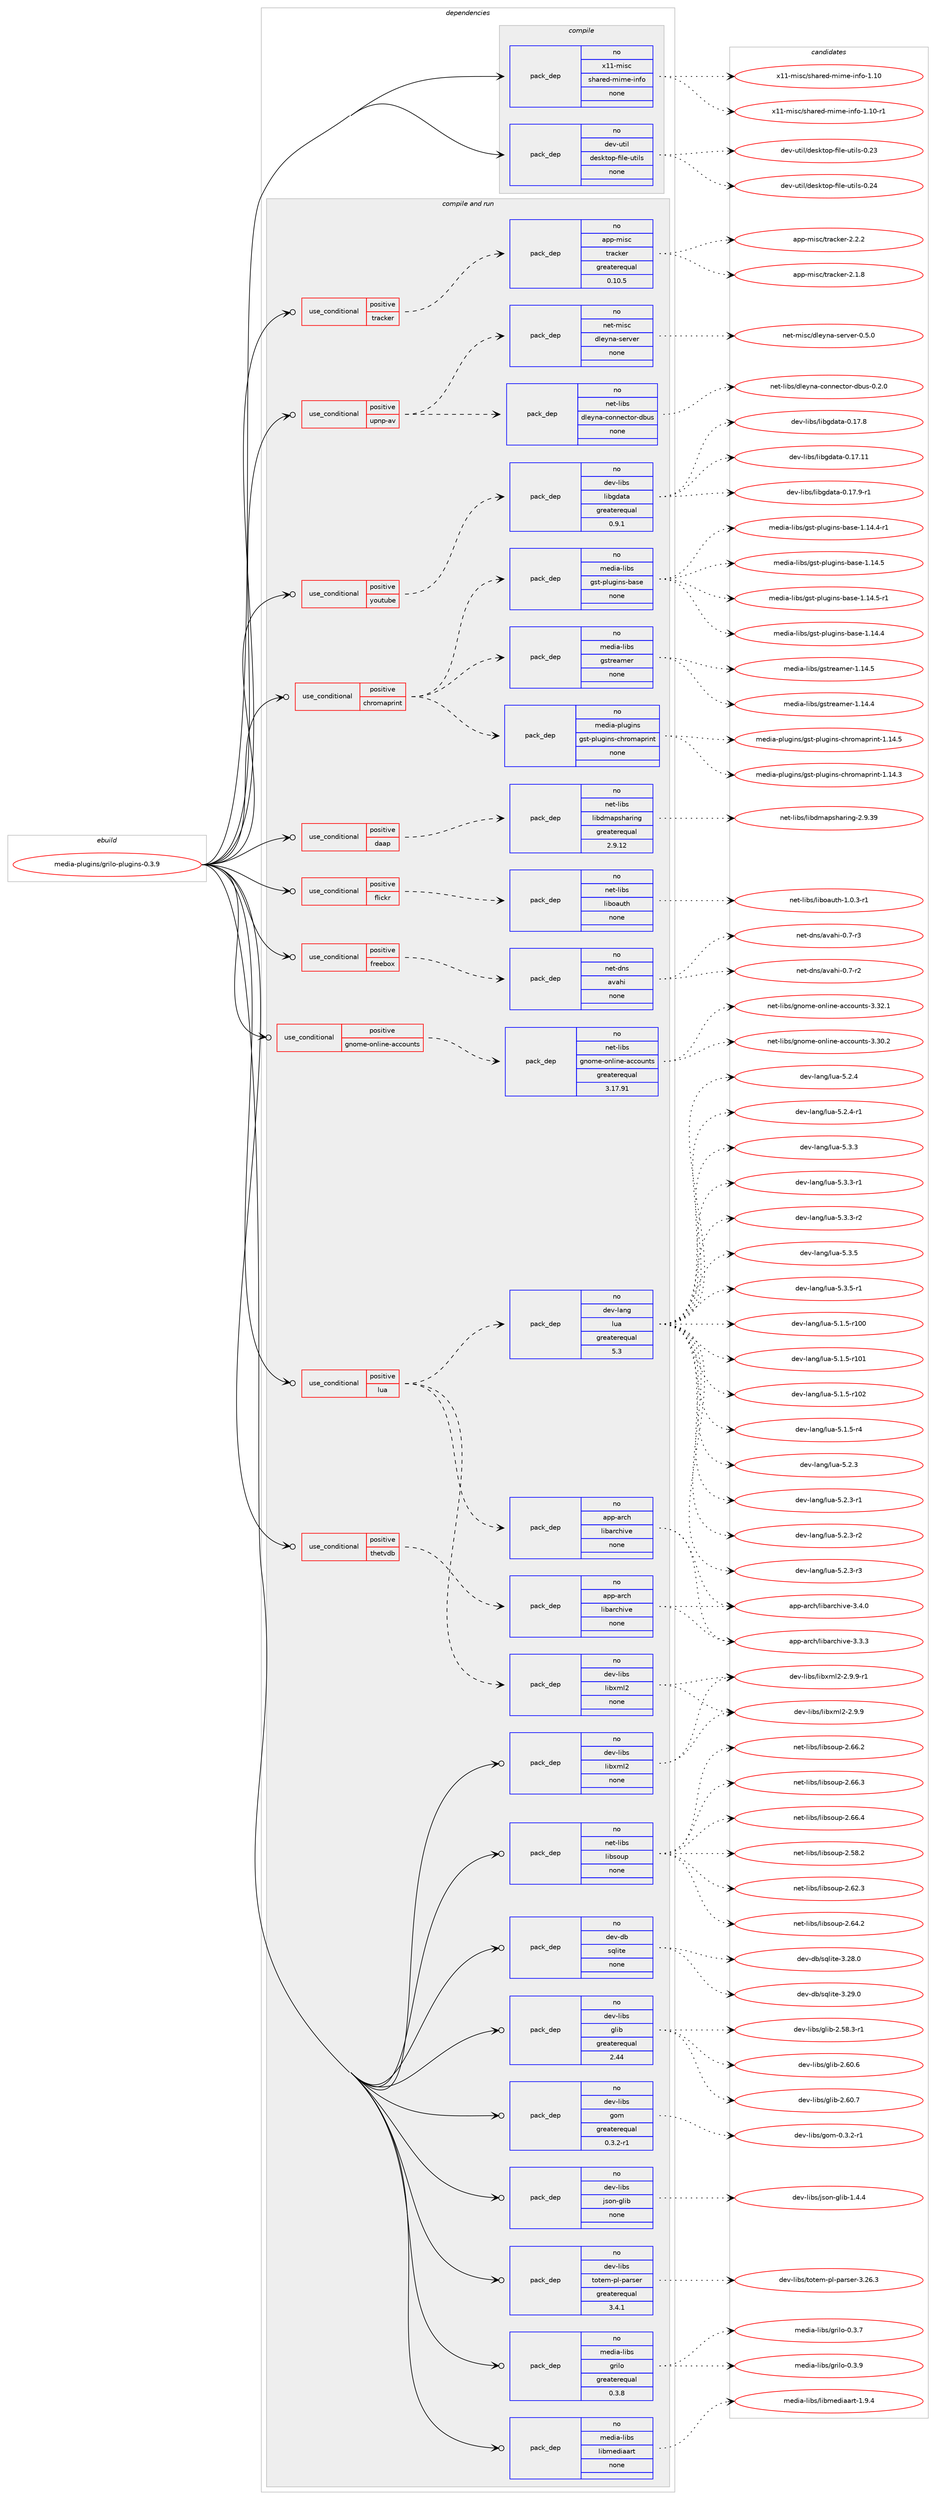 digraph prolog {

# *************
# Graph options
# *************

newrank=true;
concentrate=true;
compound=true;
graph [rankdir=LR,fontname=Helvetica,fontsize=10,ranksep=1.5];#, ranksep=2.5, nodesep=0.2];
edge  [arrowhead=vee];
node  [fontname=Helvetica,fontsize=10];

# **********
# The ebuild
# **********

subgraph cluster_leftcol {
color=gray;
rank=same;
label=<<i>ebuild</i>>;
id [label="media-plugins/grilo-plugins-0.3.9", color=red, width=4, href="../media-plugins/grilo-plugins-0.3.9.svg"];
}

# ****************
# The dependencies
# ****************

subgraph cluster_midcol {
color=gray;
label=<<i>dependencies</i>>;
subgraph cluster_compile {
fillcolor="#eeeeee";
style=filled;
label=<<i>compile</i>>;
subgraph pack586045 {
dependency793037 [label=<<TABLE BORDER="0" CELLBORDER="1" CELLSPACING="0" CELLPADDING="4" WIDTH="220"><TR><TD ROWSPAN="6" CELLPADDING="30">pack_dep</TD></TR><TR><TD WIDTH="110">no</TD></TR><TR><TD>dev-util</TD></TR><TR><TD>desktop-file-utils</TD></TR><TR><TD>none</TD></TR><TR><TD></TD></TR></TABLE>>, shape=none, color=blue];
}
id:e -> dependency793037:w [weight=20,style="solid",arrowhead="vee"];
subgraph pack586046 {
dependency793038 [label=<<TABLE BORDER="0" CELLBORDER="1" CELLSPACING="0" CELLPADDING="4" WIDTH="220"><TR><TD ROWSPAN="6" CELLPADDING="30">pack_dep</TD></TR><TR><TD WIDTH="110">no</TD></TR><TR><TD>x11-misc</TD></TR><TR><TD>shared-mime-info</TD></TR><TR><TD>none</TD></TR><TR><TD></TD></TR></TABLE>>, shape=none, color=blue];
}
id:e -> dependency793038:w [weight=20,style="solid",arrowhead="vee"];
}
subgraph cluster_compileandrun {
fillcolor="#eeeeee";
style=filled;
label=<<i>compile and run</i>>;
subgraph cond193110 {
dependency793039 [label=<<TABLE BORDER="0" CELLBORDER="1" CELLSPACING="0" CELLPADDING="4"><TR><TD ROWSPAN="3" CELLPADDING="10">use_conditional</TD></TR><TR><TD>positive</TD></TR><TR><TD>chromaprint</TD></TR></TABLE>>, shape=none, color=red];
subgraph pack586047 {
dependency793040 [label=<<TABLE BORDER="0" CELLBORDER="1" CELLSPACING="0" CELLPADDING="4" WIDTH="220"><TR><TD ROWSPAN="6" CELLPADDING="30">pack_dep</TD></TR><TR><TD WIDTH="110">no</TD></TR><TR><TD>media-libs</TD></TR><TR><TD>gstreamer</TD></TR><TR><TD>none</TD></TR><TR><TD></TD></TR></TABLE>>, shape=none, color=blue];
}
dependency793039:e -> dependency793040:w [weight=20,style="dashed",arrowhead="vee"];
subgraph pack586048 {
dependency793041 [label=<<TABLE BORDER="0" CELLBORDER="1" CELLSPACING="0" CELLPADDING="4" WIDTH="220"><TR><TD ROWSPAN="6" CELLPADDING="30">pack_dep</TD></TR><TR><TD WIDTH="110">no</TD></TR><TR><TD>media-libs</TD></TR><TR><TD>gst-plugins-base</TD></TR><TR><TD>none</TD></TR><TR><TD></TD></TR></TABLE>>, shape=none, color=blue];
}
dependency793039:e -> dependency793041:w [weight=20,style="dashed",arrowhead="vee"];
subgraph pack586049 {
dependency793042 [label=<<TABLE BORDER="0" CELLBORDER="1" CELLSPACING="0" CELLPADDING="4" WIDTH="220"><TR><TD ROWSPAN="6" CELLPADDING="30">pack_dep</TD></TR><TR><TD WIDTH="110">no</TD></TR><TR><TD>media-plugins</TD></TR><TR><TD>gst-plugins-chromaprint</TD></TR><TR><TD>none</TD></TR><TR><TD></TD></TR></TABLE>>, shape=none, color=blue];
}
dependency793039:e -> dependency793042:w [weight=20,style="dashed",arrowhead="vee"];
}
id:e -> dependency793039:w [weight=20,style="solid",arrowhead="odotvee"];
subgraph cond193111 {
dependency793043 [label=<<TABLE BORDER="0" CELLBORDER="1" CELLSPACING="0" CELLPADDING="4"><TR><TD ROWSPAN="3" CELLPADDING="10">use_conditional</TD></TR><TR><TD>positive</TD></TR><TR><TD>daap</TD></TR></TABLE>>, shape=none, color=red];
subgraph pack586050 {
dependency793044 [label=<<TABLE BORDER="0" CELLBORDER="1" CELLSPACING="0" CELLPADDING="4" WIDTH="220"><TR><TD ROWSPAN="6" CELLPADDING="30">pack_dep</TD></TR><TR><TD WIDTH="110">no</TD></TR><TR><TD>net-libs</TD></TR><TR><TD>libdmapsharing</TD></TR><TR><TD>greaterequal</TD></TR><TR><TD>2.9.12</TD></TR></TABLE>>, shape=none, color=blue];
}
dependency793043:e -> dependency793044:w [weight=20,style="dashed",arrowhead="vee"];
}
id:e -> dependency793043:w [weight=20,style="solid",arrowhead="odotvee"];
subgraph cond193112 {
dependency793045 [label=<<TABLE BORDER="0" CELLBORDER="1" CELLSPACING="0" CELLPADDING="4"><TR><TD ROWSPAN="3" CELLPADDING="10">use_conditional</TD></TR><TR><TD>positive</TD></TR><TR><TD>flickr</TD></TR></TABLE>>, shape=none, color=red];
subgraph pack586051 {
dependency793046 [label=<<TABLE BORDER="0" CELLBORDER="1" CELLSPACING="0" CELLPADDING="4" WIDTH="220"><TR><TD ROWSPAN="6" CELLPADDING="30">pack_dep</TD></TR><TR><TD WIDTH="110">no</TD></TR><TR><TD>net-libs</TD></TR><TR><TD>liboauth</TD></TR><TR><TD>none</TD></TR><TR><TD></TD></TR></TABLE>>, shape=none, color=blue];
}
dependency793045:e -> dependency793046:w [weight=20,style="dashed",arrowhead="vee"];
}
id:e -> dependency793045:w [weight=20,style="solid",arrowhead="odotvee"];
subgraph cond193113 {
dependency793047 [label=<<TABLE BORDER="0" CELLBORDER="1" CELLSPACING="0" CELLPADDING="4"><TR><TD ROWSPAN="3" CELLPADDING="10">use_conditional</TD></TR><TR><TD>positive</TD></TR><TR><TD>freebox</TD></TR></TABLE>>, shape=none, color=red];
subgraph pack586052 {
dependency793048 [label=<<TABLE BORDER="0" CELLBORDER="1" CELLSPACING="0" CELLPADDING="4" WIDTH="220"><TR><TD ROWSPAN="6" CELLPADDING="30">pack_dep</TD></TR><TR><TD WIDTH="110">no</TD></TR><TR><TD>net-dns</TD></TR><TR><TD>avahi</TD></TR><TR><TD>none</TD></TR><TR><TD></TD></TR></TABLE>>, shape=none, color=blue];
}
dependency793047:e -> dependency793048:w [weight=20,style="dashed",arrowhead="vee"];
}
id:e -> dependency793047:w [weight=20,style="solid",arrowhead="odotvee"];
subgraph cond193114 {
dependency793049 [label=<<TABLE BORDER="0" CELLBORDER="1" CELLSPACING="0" CELLPADDING="4"><TR><TD ROWSPAN="3" CELLPADDING="10">use_conditional</TD></TR><TR><TD>positive</TD></TR><TR><TD>gnome-online-accounts</TD></TR></TABLE>>, shape=none, color=red];
subgraph pack586053 {
dependency793050 [label=<<TABLE BORDER="0" CELLBORDER="1" CELLSPACING="0" CELLPADDING="4" WIDTH="220"><TR><TD ROWSPAN="6" CELLPADDING="30">pack_dep</TD></TR><TR><TD WIDTH="110">no</TD></TR><TR><TD>net-libs</TD></TR><TR><TD>gnome-online-accounts</TD></TR><TR><TD>greaterequal</TD></TR><TR><TD>3.17.91</TD></TR></TABLE>>, shape=none, color=blue];
}
dependency793049:e -> dependency793050:w [weight=20,style="dashed",arrowhead="vee"];
}
id:e -> dependency793049:w [weight=20,style="solid",arrowhead="odotvee"];
subgraph cond193115 {
dependency793051 [label=<<TABLE BORDER="0" CELLBORDER="1" CELLSPACING="0" CELLPADDING="4"><TR><TD ROWSPAN="3" CELLPADDING="10">use_conditional</TD></TR><TR><TD>positive</TD></TR><TR><TD>lua</TD></TR></TABLE>>, shape=none, color=red];
subgraph pack586054 {
dependency793052 [label=<<TABLE BORDER="0" CELLBORDER="1" CELLSPACING="0" CELLPADDING="4" WIDTH="220"><TR><TD ROWSPAN="6" CELLPADDING="30">pack_dep</TD></TR><TR><TD WIDTH="110">no</TD></TR><TR><TD>dev-lang</TD></TR><TR><TD>lua</TD></TR><TR><TD>greaterequal</TD></TR><TR><TD>5.3</TD></TR></TABLE>>, shape=none, color=blue];
}
dependency793051:e -> dependency793052:w [weight=20,style="dashed",arrowhead="vee"];
subgraph pack586055 {
dependency793053 [label=<<TABLE BORDER="0" CELLBORDER="1" CELLSPACING="0" CELLPADDING="4" WIDTH="220"><TR><TD ROWSPAN="6" CELLPADDING="30">pack_dep</TD></TR><TR><TD WIDTH="110">no</TD></TR><TR><TD>app-arch</TD></TR><TR><TD>libarchive</TD></TR><TR><TD>none</TD></TR><TR><TD></TD></TR></TABLE>>, shape=none, color=blue];
}
dependency793051:e -> dependency793053:w [weight=20,style="dashed",arrowhead="vee"];
subgraph pack586056 {
dependency793054 [label=<<TABLE BORDER="0" CELLBORDER="1" CELLSPACING="0" CELLPADDING="4" WIDTH="220"><TR><TD ROWSPAN="6" CELLPADDING="30">pack_dep</TD></TR><TR><TD WIDTH="110">no</TD></TR><TR><TD>dev-libs</TD></TR><TR><TD>libxml2</TD></TR><TR><TD>none</TD></TR><TR><TD></TD></TR></TABLE>>, shape=none, color=blue];
}
dependency793051:e -> dependency793054:w [weight=20,style="dashed",arrowhead="vee"];
}
id:e -> dependency793051:w [weight=20,style="solid",arrowhead="odotvee"];
subgraph cond193116 {
dependency793055 [label=<<TABLE BORDER="0" CELLBORDER="1" CELLSPACING="0" CELLPADDING="4"><TR><TD ROWSPAN="3" CELLPADDING="10">use_conditional</TD></TR><TR><TD>positive</TD></TR><TR><TD>thetvdb</TD></TR></TABLE>>, shape=none, color=red];
subgraph pack586057 {
dependency793056 [label=<<TABLE BORDER="0" CELLBORDER="1" CELLSPACING="0" CELLPADDING="4" WIDTH="220"><TR><TD ROWSPAN="6" CELLPADDING="30">pack_dep</TD></TR><TR><TD WIDTH="110">no</TD></TR><TR><TD>app-arch</TD></TR><TR><TD>libarchive</TD></TR><TR><TD>none</TD></TR><TR><TD></TD></TR></TABLE>>, shape=none, color=blue];
}
dependency793055:e -> dependency793056:w [weight=20,style="dashed",arrowhead="vee"];
}
id:e -> dependency793055:w [weight=20,style="solid",arrowhead="odotvee"];
subgraph cond193117 {
dependency793057 [label=<<TABLE BORDER="0" CELLBORDER="1" CELLSPACING="0" CELLPADDING="4"><TR><TD ROWSPAN="3" CELLPADDING="10">use_conditional</TD></TR><TR><TD>positive</TD></TR><TR><TD>tracker</TD></TR></TABLE>>, shape=none, color=red];
subgraph pack586058 {
dependency793058 [label=<<TABLE BORDER="0" CELLBORDER="1" CELLSPACING="0" CELLPADDING="4" WIDTH="220"><TR><TD ROWSPAN="6" CELLPADDING="30">pack_dep</TD></TR><TR><TD WIDTH="110">no</TD></TR><TR><TD>app-misc</TD></TR><TR><TD>tracker</TD></TR><TR><TD>greaterequal</TD></TR><TR><TD>0.10.5</TD></TR></TABLE>>, shape=none, color=blue];
}
dependency793057:e -> dependency793058:w [weight=20,style="dashed",arrowhead="vee"];
}
id:e -> dependency793057:w [weight=20,style="solid",arrowhead="odotvee"];
subgraph cond193118 {
dependency793059 [label=<<TABLE BORDER="0" CELLBORDER="1" CELLSPACING="0" CELLPADDING="4"><TR><TD ROWSPAN="3" CELLPADDING="10">use_conditional</TD></TR><TR><TD>positive</TD></TR><TR><TD>upnp-av</TD></TR></TABLE>>, shape=none, color=red];
subgraph pack586059 {
dependency793060 [label=<<TABLE BORDER="0" CELLBORDER="1" CELLSPACING="0" CELLPADDING="4" WIDTH="220"><TR><TD ROWSPAN="6" CELLPADDING="30">pack_dep</TD></TR><TR><TD WIDTH="110">no</TD></TR><TR><TD>net-libs</TD></TR><TR><TD>dleyna-connector-dbus</TD></TR><TR><TD>none</TD></TR><TR><TD></TD></TR></TABLE>>, shape=none, color=blue];
}
dependency793059:e -> dependency793060:w [weight=20,style="dashed",arrowhead="vee"];
subgraph pack586060 {
dependency793061 [label=<<TABLE BORDER="0" CELLBORDER="1" CELLSPACING="0" CELLPADDING="4" WIDTH="220"><TR><TD ROWSPAN="6" CELLPADDING="30">pack_dep</TD></TR><TR><TD WIDTH="110">no</TD></TR><TR><TD>net-misc</TD></TR><TR><TD>dleyna-server</TD></TR><TR><TD>none</TD></TR><TR><TD></TD></TR></TABLE>>, shape=none, color=blue];
}
dependency793059:e -> dependency793061:w [weight=20,style="dashed",arrowhead="vee"];
}
id:e -> dependency793059:w [weight=20,style="solid",arrowhead="odotvee"];
subgraph cond193119 {
dependency793062 [label=<<TABLE BORDER="0" CELLBORDER="1" CELLSPACING="0" CELLPADDING="4"><TR><TD ROWSPAN="3" CELLPADDING="10">use_conditional</TD></TR><TR><TD>positive</TD></TR><TR><TD>youtube</TD></TR></TABLE>>, shape=none, color=red];
subgraph pack586061 {
dependency793063 [label=<<TABLE BORDER="0" CELLBORDER="1" CELLSPACING="0" CELLPADDING="4" WIDTH="220"><TR><TD ROWSPAN="6" CELLPADDING="30">pack_dep</TD></TR><TR><TD WIDTH="110">no</TD></TR><TR><TD>dev-libs</TD></TR><TR><TD>libgdata</TD></TR><TR><TD>greaterequal</TD></TR><TR><TD>0.9.1</TD></TR></TABLE>>, shape=none, color=blue];
}
dependency793062:e -> dependency793063:w [weight=20,style="dashed",arrowhead="vee"];
}
id:e -> dependency793062:w [weight=20,style="solid",arrowhead="odotvee"];
subgraph pack586062 {
dependency793064 [label=<<TABLE BORDER="0" CELLBORDER="1" CELLSPACING="0" CELLPADDING="4" WIDTH="220"><TR><TD ROWSPAN="6" CELLPADDING="30">pack_dep</TD></TR><TR><TD WIDTH="110">no</TD></TR><TR><TD>dev-db</TD></TR><TR><TD>sqlite</TD></TR><TR><TD>none</TD></TR><TR><TD></TD></TR></TABLE>>, shape=none, color=blue];
}
id:e -> dependency793064:w [weight=20,style="solid",arrowhead="odotvee"];
subgraph pack586063 {
dependency793065 [label=<<TABLE BORDER="0" CELLBORDER="1" CELLSPACING="0" CELLPADDING="4" WIDTH="220"><TR><TD ROWSPAN="6" CELLPADDING="30">pack_dep</TD></TR><TR><TD WIDTH="110">no</TD></TR><TR><TD>dev-libs</TD></TR><TR><TD>glib</TD></TR><TR><TD>greaterequal</TD></TR><TR><TD>2.44</TD></TR></TABLE>>, shape=none, color=blue];
}
id:e -> dependency793065:w [weight=20,style="solid",arrowhead="odotvee"];
subgraph pack586064 {
dependency793066 [label=<<TABLE BORDER="0" CELLBORDER="1" CELLSPACING="0" CELLPADDING="4" WIDTH="220"><TR><TD ROWSPAN="6" CELLPADDING="30">pack_dep</TD></TR><TR><TD WIDTH="110">no</TD></TR><TR><TD>dev-libs</TD></TR><TR><TD>gom</TD></TR><TR><TD>greaterequal</TD></TR><TR><TD>0.3.2-r1</TD></TR></TABLE>>, shape=none, color=blue];
}
id:e -> dependency793066:w [weight=20,style="solid",arrowhead="odotvee"];
subgraph pack586065 {
dependency793067 [label=<<TABLE BORDER="0" CELLBORDER="1" CELLSPACING="0" CELLPADDING="4" WIDTH="220"><TR><TD ROWSPAN="6" CELLPADDING="30">pack_dep</TD></TR><TR><TD WIDTH="110">no</TD></TR><TR><TD>dev-libs</TD></TR><TR><TD>json-glib</TD></TR><TR><TD>none</TD></TR><TR><TD></TD></TR></TABLE>>, shape=none, color=blue];
}
id:e -> dependency793067:w [weight=20,style="solid",arrowhead="odotvee"];
subgraph pack586066 {
dependency793068 [label=<<TABLE BORDER="0" CELLBORDER="1" CELLSPACING="0" CELLPADDING="4" WIDTH="220"><TR><TD ROWSPAN="6" CELLPADDING="30">pack_dep</TD></TR><TR><TD WIDTH="110">no</TD></TR><TR><TD>dev-libs</TD></TR><TR><TD>libxml2</TD></TR><TR><TD>none</TD></TR><TR><TD></TD></TR></TABLE>>, shape=none, color=blue];
}
id:e -> dependency793068:w [weight=20,style="solid",arrowhead="odotvee"];
subgraph pack586067 {
dependency793069 [label=<<TABLE BORDER="0" CELLBORDER="1" CELLSPACING="0" CELLPADDING="4" WIDTH="220"><TR><TD ROWSPAN="6" CELLPADDING="30">pack_dep</TD></TR><TR><TD WIDTH="110">no</TD></TR><TR><TD>dev-libs</TD></TR><TR><TD>totem-pl-parser</TD></TR><TR><TD>greaterequal</TD></TR><TR><TD>3.4.1</TD></TR></TABLE>>, shape=none, color=blue];
}
id:e -> dependency793069:w [weight=20,style="solid",arrowhead="odotvee"];
subgraph pack586068 {
dependency793070 [label=<<TABLE BORDER="0" CELLBORDER="1" CELLSPACING="0" CELLPADDING="4" WIDTH="220"><TR><TD ROWSPAN="6" CELLPADDING="30">pack_dep</TD></TR><TR><TD WIDTH="110">no</TD></TR><TR><TD>media-libs</TD></TR><TR><TD>grilo</TD></TR><TR><TD>greaterequal</TD></TR><TR><TD>0.3.8</TD></TR></TABLE>>, shape=none, color=blue];
}
id:e -> dependency793070:w [weight=20,style="solid",arrowhead="odotvee"];
subgraph pack586069 {
dependency793071 [label=<<TABLE BORDER="0" CELLBORDER="1" CELLSPACING="0" CELLPADDING="4" WIDTH="220"><TR><TD ROWSPAN="6" CELLPADDING="30">pack_dep</TD></TR><TR><TD WIDTH="110">no</TD></TR><TR><TD>media-libs</TD></TR><TR><TD>libmediaart</TD></TR><TR><TD>none</TD></TR><TR><TD></TD></TR></TABLE>>, shape=none, color=blue];
}
id:e -> dependency793071:w [weight=20,style="solid",arrowhead="odotvee"];
subgraph pack586070 {
dependency793072 [label=<<TABLE BORDER="0" CELLBORDER="1" CELLSPACING="0" CELLPADDING="4" WIDTH="220"><TR><TD ROWSPAN="6" CELLPADDING="30">pack_dep</TD></TR><TR><TD WIDTH="110">no</TD></TR><TR><TD>net-libs</TD></TR><TR><TD>libsoup</TD></TR><TR><TD>none</TD></TR><TR><TD></TD></TR></TABLE>>, shape=none, color=blue];
}
id:e -> dependency793072:w [weight=20,style="solid",arrowhead="odotvee"];
}
subgraph cluster_run {
fillcolor="#eeeeee";
style=filled;
label=<<i>run</i>>;
}
}

# **************
# The candidates
# **************

subgraph cluster_choices {
rank=same;
color=gray;
label=<<i>candidates</i>>;

subgraph choice586045 {
color=black;
nodesep=1;
choice100101118451171161051084710010111510711611111245102105108101451171161051081154548465051 [label="dev-util/desktop-file-utils-0.23", color=red, width=4,href="../dev-util/desktop-file-utils-0.23.svg"];
choice100101118451171161051084710010111510711611111245102105108101451171161051081154548465052 [label="dev-util/desktop-file-utils-0.24", color=red, width=4,href="../dev-util/desktop-file-utils-0.24.svg"];
dependency793037:e -> choice100101118451171161051084710010111510711611111245102105108101451171161051081154548465051:w [style=dotted,weight="100"];
dependency793037:e -> choice100101118451171161051084710010111510711611111245102105108101451171161051081154548465052:w [style=dotted,weight="100"];
}
subgraph choice586046 {
color=black;
nodesep=1;
choice12049494510910511599471151049711410110045109105109101451051101021114549464948 [label="x11-misc/shared-mime-info-1.10", color=red, width=4,href="../x11-misc/shared-mime-info-1.10.svg"];
choice120494945109105115994711510497114101100451091051091014510511010211145494649484511449 [label="x11-misc/shared-mime-info-1.10-r1", color=red, width=4,href="../x11-misc/shared-mime-info-1.10-r1.svg"];
dependency793038:e -> choice12049494510910511599471151049711410110045109105109101451051101021114549464948:w [style=dotted,weight="100"];
dependency793038:e -> choice120494945109105115994711510497114101100451091051091014510511010211145494649484511449:w [style=dotted,weight="100"];
}
subgraph choice586047 {
color=black;
nodesep=1;
choice109101100105974510810598115471031151161141019710910111445494649524652 [label="media-libs/gstreamer-1.14.4", color=red, width=4,href="../media-libs/gstreamer-1.14.4.svg"];
choice109101100105974510810598115471031151161141019710910111445494649524653 [label="media-libs/gstreamer-1.14.5", color=red, width=4,href="../media-libs/gstreamer-1.14.5.svg"];
dependency793040:e -> choice109101100105974510810598115471031151161141019710910111445494649524652:w [style=dotted,weight="100"];
dependency793040:e -> choice109101100105974510810598115471031151161141019710910111445494649524653:w [style=dotted,weight="100"];
}
subgraph choice586048 {
color=black;
nodesep=1;
choice109101100105974510810598115471031151164511210811710310511011545989711510145494649524652 [label="media-libs/gst-plugins-base-1.14.4", color=red, width=4,href="../media-libs/gst-plugins-base-1.14.4.svg"];
choice1091011001059745108105981154710311511645112108117103105110115459897115101454946495246524511449 [label="media-libs/gst-plugins-base-1.14.4-r1", color=red, width=4,href="../media-libs/gst-plugins-base-1.14.4-r1.svg"];
choice109101100105974510810598115471031151164511210811710310511011545989711510145494649524653 [label="media-libs/gst-plugins-base-1.14.5", color=red, width=4,href="../media-libs/gst-plugins-base-1.14.5.svg"];
choice1091011001059745108105981154710311511645112108117103105110115459897115101454946495246534511449 [label="media-libs/gst-plugins-base-1.14.5-r1", color=red, width=4,href="../media-libs/gst-plugins-base-1.14.5-r1.svg"];
dependency793041:e -> choice109101100105974510810598115471031151164511210811710310511011545989711510145494649524652:w [style=dotted,weight="100"];
dependency793041:e -> choice1091011001059745108105981154710311511645112108117103105110115459897115101454946495246524511449:w [style=dotted,weight="100"];
dependency793041:e -> choice109101100105974510810598115471031151164511210811710310511011545989711510145494649524653:w [style=dotted,weight="100"];
dependency793041:e -> choice1091011001059745108105981154710311511645112108117103105110115459897115101454946495246534511449:w [style=dotted,weight="100"];
}
subgraph choice586049 {
color=black;
nodesep=1;
choice1091011001059745112108117103105110115471031151164511210811710310511011545991041141111099711211410511011645494649524651 [label="media-plugins/gst-plugins-chromaprint-1.14.3", color=red, width=4,href="../media-plugins/gst-plugins-chromaprint-1.14.3.svg"];
choice1091011001059745112108117103105110115471031151164511210811710310511011545991041141111099711211410511011645494649524653 [label="media-plugins/gst-plugins-chromaprint-1.14.5", color=red, width=4,href="../media-plugins/gst-plugins-chromaprint-1.14.5.svg"];
dependency793042:e -> choice1091011001059745112108117103105110115471031151164511210811710310511011545991041141111099711211410511011645494649524651:w [style=dotted,weight="100"];
dependency793042:e -> choice1091011001059745112108117103105110115471031151164511210811710310511011545991041141111099711211410511011645494649524653:w [style=dotted,weight="100"];
}
subgraph choice586050 {
color=black;
nodesep=1;
choice11010111645108105981154710810598100109971121151049711410511010345504657465157 [label="net-libs/libdmapsharing-2.9.39", color=red, width=4,href="../net-libs/libdmapsharing-2.9.39.svg"];
dependency793044:e -> choice11010111645108105981154710810598100109971121151049711410511010345504657465157:w [style=dotted,weight="100"];
}
subgraph choice586051 {
color=black;
nodesep=1;
choice11010111645108105981154710810598111971171161044549464846514511449 [label="net-libs/liboauth-1.0.3-r1", color=red, width=4,href="../net-libs/liboauth-1.0.3-r1.svg"];
dependency793046:e -> choice11010111645108105981154710810598111971171161044549464846514511449:w [style=dotted,weight="100"];
}
subgraph choice586052 {
color=black;
nodesep=1;
choice11010111645100110115479711897104105454846554511450 [label="net-dns/avahi-0.7-r2", color=red, width=4,href="../net-dns/avahi-0.7-r2.svg"];
choice11010111645100110115479711897104105454846554511451 [label="net-dns/avahi-0.7-r3", color=red, width=4,href="../net-dns/avahi-0.7-r3.svg"];
dependency793048:e -> choice11010111645100110115479711897104105454846554511450:w [style=dotted,weight="100"];
dependency793048:e -> choice11010111645100110115479711897104105454846554511451:w [style=dotted,weight="100"];
}
subgraph choice586053 {
color=black;
nodesep=1;
choice110101116451081059811547103110111109101451111101081051101014597999911111711011611545514651484650 [label="net-libs/gnome-online-accounts-3.30.2", color=red, width=4,href="../net-libs/gnome-online-accounts-3.30.2.svg"];
choice110101116451081059811547103110111109101451111101081051101014597999911111711011611545514651504649 [label="net-libs/gnome-online-accounts-3.32.1", color=red, width=4,href="../net-libs/gnome-online-accounts-3.32.1.svg"];
dependency793050:e -> choice110101116451081059811547103110111109101451111101081051101014597999911111711011611545514651484650:w [style=dotted,weight="100"];
dependency793050:e -> choice110101116451081059811547103110111109101451111101081051101014597999911111711011611545514651504649:w [style=dotted,weight="100"];
}
subgraph choice586054 {
color=black;
nodesep=1;
choice1001011184510897110103471081179745534649465345114494848 [label="dev-lang/lua-5.1.5-r100", color=red, width=4,href="../dev-lang/lua-5.1.5-r100.svg"];
choice1001011184510897110103471081179745534649465345114494849 [label="dev-lang/lua-5.1.5-r101", color=red, width=4,href="../dev-lang/lua-5.1.5-r101.svg"];
choice1001011184510897110103471081179745534649465345114494850 [label="dev-lang/lua-5.1.5-r102", color=red, width=4,href="../dev-lang/lua-5.1.5-r102.svg"];
choice100101118451089711010347108117974553464946534511452 [label="dev-lang/lua-5.1.5-r4", color=red, width=4,href="../dev-lang/lua-5.1.5-r4.svg"];
choice10010111845108971101034710811797455346504651 [label="dev-lang/lua-5.2.3", color=red, width=4,href="../dev-lang/lua-5.2.3.svg"];
choice100101118451089711010347108117974553465046514511449 [label="dev-lang/lua-5.2.3-r1", color=red, width=4,href="../dev-lang/lua-5.2.3-r1.svg"];
choice100101118451089711010347108117974553465046514511450 [label="dev-lang/lua-5.2.3-r2", color=red, width=4,href="../dev-lang/lua-5.2.3-r2.svg"];
choice100101118451089711010347108117974553465046514511451 [label="dev-lang/lua-5.2.3-r3", color=red, width=4,href="../dev-lang/lua-5.2.3-r3.svg"];
choice10010111845108971101034710811797455346504652 [label="dev-lang/lua-5.2.4", color=red, width=4,href="../dev-lang/lua-5.2.4.svg"];
choice100101118451089711010347108117974553465046524511449 [label="dev-lang/lua-5.2.4-r1", color=red, width=4,href="../dev-lang/lua-5.2.4-r1.svg"];
choice10010111845108971101034710811797455346514651 [label="dev-lang/lua-5.3.3", color=red, width=4,href="../dev-lang/lua-5.3.3.svg"];
choice100101118451089711010347108117974553465146514511449 [label="dev-lang/lua-5.3.3-r1", color=red, width=4,href="../dev-lang/lua-5.3.3-r1.svg"];
choice100101118451089711010347108117974553465146514511450 [label="dev-lang/lua-5.3.3-r2", color=red, width=4,href="../dev-lang/lua-5.3.3-r2.svg"];
choice10010111845108971101034710811797455346514653 [label="dev-lang/lua-5.3.5", color=red, width=4,href="../dev-lang/lua-5.3.5.svg"];
choice100101118451089711010347108117974553465146534511449 [label="dev-lang/lua-5.3.5-r1", color=red, width=4,href="../dev-lang/lua-5.3.5-r1.svg"];
dependency793052:e -> choice1001011184510897110103471081179745534649465345114494848:w [style=dotted,weight="100"];
dependency793052:e -> choice1001011184510897110103471081179745534649465345114494849:w [style=dotted,weight="100"];
dependency793052:e -> choice1001011184510897110103471081179745534649465345114494850:w [style=dotted,weight="100"];
dependency793052:e -> choice100101118451089711010347108117974553464946534511452:w [style=dotted,weight="100"];
dependency793052:e -> choice10010111845108971101034710811797455346504651:w [style=dotted,weight="100"];
dependency793052:e -> choice100101118451089711010347108117974553465046514511449:w [style=dotted,weight="100"];
dependency793052:e -> choice100101118451089711010347108117974553465046514511450:w [style=dotted,weight="100"];
dependency793052:e -> choice100101118451089711010347108117974553465046514511451:w [style=dotted,weight="100"];
dependency793052:e -> choice10010111845108971101034710811797455346504652:w [style=dotted,weight="100"];
dependency793052:e -> choice100101118451089711010347108117974553465046524511449:w [style=dotted,weight="100"];
dependency793052:e -> choice10010111845108971101034710811797455346514651:w [style=dotted,weight="100"];
dependency793052:e -> choice100101118451089711010347108117974553465146514511449:w [style=dotted,weight="100"];
dependency793052:e -> choice100101118451089711010347108117974553465146514511450:w [style=dotted,weight="100"];
dependency793052:e -> choice10010111845108971101034710811797455346514653:w [style=dotted,weight="100"];
dependency793052:e -> choice100101118451089711010347108117974553465146534511449:w [style=dotted,weight="100"];
}
subgraph choice586055 {
color=black;
nodesep=1;
choice9711211245971149910447108105989711499104105118101455146514651 [label="app-arch/libarchive-3.3.3", color=red, width=4,href="../app-arch/libarchive-3.3.3.svg"];
choice9711211245971149910447108105989711499104105118101455146524648 [label="app-arch/libarchive-3.4.0", color=red, width=4,href="../app-arch/libarchive-3.4.0.svg"];
dependency793053:e -> choice9711211245971149910447108105989711499104105118101455146514651:w [style=dotted,weight="100"];
dependency793053:e -> choice9711211245971149910447108105989711499104105118101455146524648:w [style=dotted,weight="100"];
}
subgraph choice586056 {
color=black;
nodesep=1;
choice1001011184510810598115471081059812010910850455046574657 [label="dev-libs/libxml2-2.9.9", color=red, width=4,href="../dev-libs/libxml2-2.9.9.svg"];
choice10010111845108105981154710810598120109108504550465746574511449 [label="dev-libs/libxml2-2.9.9-r1", color=red, width=4,href="../dev-libs/libxml2-2.9.9-r1.svg"];
dependency793054:e -> choice1001011184510810598115471081059812010910850455046574657:w [style=dotted,weight="100"];
dependency793054:e -> choice10010111845108105981154710810598120109108504550465746574511449:w [style=dotted,weight="100"];
}
subgraph choice586057 {
color=black;
nodesep=1;
choice9711211245971149910447108105989711499104105118101455146514651 [label="app-arch/libarchive-3.3.3", color=red, width=4,href="../app-arch/libarchive-3.3.3.svg"];
choice9711211245971149910447108105989711499104105118101455146524648 [label="app-arch/libarchive-3.4.0", color=red, width=4,href="../app-arch/libarchive-3.4.0.svg"];
dependency793056:e -> choice9711211245971149910447108105989711499104105118101455146514651:w [style=dotted,weight="100"];
dependency793056:e -> choice9711211245971149910447108105989711499104105118101455146524648:w [style=dotted,weight="100"];
}
subgraph choice586058 {
color=black;
nodesep=1;
choice971121124510910511599471161149799107101114455046494656 [label="app-misc/tracker-2.1.8", color=red, width=4,href="../app-misc/tracker-2.1.8.svg"];
choice971121124510910511599471161149799107101114455046504650 [label="app-misc/tracker-2.2.2", color=red, width=4,href="../app-misc/tracker-2.2.2.svg"];
dependency793058:e -> choice971121124510910511599471161149799107101114455046494656:w [style=dotted,weight="100"];
dependency793058:e -> choice971121124510910511599471161149799107101114455046504650:w [style=dotted,weight="100"];
}
subgraph choice586059 {
color=black;
nodesep=1;
choice110101116451081059811547100108101121110974599111110110101991161111144510098117115454846504648 [label="net-libs/dleyna-connector-dbus-0.2.0", color=red, width=4,href="../net-libs/dleyna-connector-dbus-0.2.0.svg"];
dependency793060:e -> choice110101116451081059811547100108101121110974599111110110101991161111144510098117115454846504648:w [style=dotted,weight="100"];
}
subgraph choice586060 {
color=black;
nodesep=1;
choice1101011164510910511599471001081011211109745115101114118101114454846534648 [label="net-misc/dleyna-server-0.5.0", color=red, width=4,href="../net-misc/dleyna-server-0.5.0.svg"];
dependency793061:e -> choice1101011164510910511599471001081011211109745115101114118101114454846534648:w [style=dotted,weight="100"];
}
subgraph choice586061 {
color=black;
nodesep=1;
choice1001011184510810598115471081059810310097116974548464955464949 [label="dev-libs/libgdata-0.17.11", color=red, width=4,href="../dev-libs/libgdata-0.17.11.svg"];
choice10010111845108105981154710810598103100971169745484649554656 [label="dev-libs/libgdata-0.17.8", color=red, width=4,href="../dev-libs/libgdata-0.17.8.svg"];
choice100101118451081059811547108105981031009711697454846495546574511449 [label="dev-libs/libgdata-0.17.9-r1", color=red, width=4,href="../dev-libs/libgdata-0.17.9-r1.svg"];
dependency793063:e -> choice1001011184510810598115471081059810310097116974548464955464949:w [style=dotted,weight="100"];
dependency793063:e -> choice10010111845108105981154710810598103100971169745484649554656:w [style=dotted,weight="100"];
dependency793063:e -> choice100101118451081059811547108105981031009711697454846495546574511449:w [style=dotted,weight="100"];
}
subgraph choice586062 {
color=black;
nodesep=1;
choice10010111845100984711511310810511610145514650564648 [label="dev-db/sqlite-3.28.0", color=red, width=4,href="../dev-db/sqlite-3.28.0.svg"];
choice10010111845100984711511310810511610145514650574648 [label="dev-db/sqlite-3.29.0", color=red, width=4,href="../dev-db/sqlite-3.29.0.svg"];
dependency793064:e -> choice10010111845100984711511310810511610145514650564648:w [style=dotted,weight="100"];
dependency793064:e -> choice10010111845100984711511310810511610145514650574648:w [style=dotted,weight="100"];
}
subgraph choice586063 {
color=black;
nodesep=1;
choice10010111845108105981154710310810598455046535646514511449 [label="dev-libs/glib-2.58.3-r1", color=red, width=4,href="../dev-libs/glib-2.58.3-r1.svg"];
choice1001011184510810598115471031081059845504654484654 [label="dev-libs/glib-2.60.6", color=red, width=4,href="../dev-libs/glib-2.60.6.svg"];
choice1001011184510810598115471031081059845504654484655 [label="dev-libs/glib-2.60.7", color=red, width=4,href="../dev-libs/glib-2.60.7.svg"];
dependency793065:e -> choice10010111845108105981154710310810598455046535646514511449:w [style=dotted,weight="100"];
dependency793065:e -> choice1001011184510810598115471031081059845504654484654:w [style=dotted,weight="100"];
dependency793065:e -> choice1001011184510810598115471031081059845504654484655:w [style=dotted,weight="100"];
}
subgraph choice586064 {
color=black;
nodesep=1;
choice1001011184510810598115471031111094548465146504511449 [label="dev-libs/gom-0.3.2-r1", color=red, width=4,href="../dev-libs/gom-0.3.2-r1.svg"];
dependency793066:e -> choice1001011184510810598115471031111094548465146504511449:w [style=dotted,weight="100"];
}
subgraph choice586065 {
color=black;
nodesep=1;
choice1001011184510810598115471061151111104510310810598454946524652 [label="dev-libs/json-glib-1.4.4", color=red, width=4,href="../dev-libs/json-glib-1.4.4.svg"];
dependency793067:e -> choice1001011184510810598115471061151111104510310810598454946524652:w [style=dotted,weight="100"];
}
subgraph choice586066 {
color=black;
nodesep=1;
choice1001011184510810598115471081059812010910850455046574657 [label="dev-libs/libxml2-2.9.9", color=red, width=4,href="../dev-libs/libxml2-2.9.9.svg"];
choice10010111845108105981154710810598120109108504550465746574511449 [label="dev-libs/libxml2-2.9.9-r1", color=red, width=4,href="../dev-libs/libxml2-2.9.9-r1.svg"];
dependency793068:e -> choice1001011184510810598115471081059812010910850455046574657:w [style=dotted,weight="100"];
dependency793068:e -> choice10010111845108105981154710810598120109108504550465746574511449:w [style=dotted,weight="100"];
}
subgraph choice586067 {
color=black;
nodesep=1;
choice10010111845108105981154711611111610110945112108451129711411510111445514650544651 [label="dev-libs/totem-pl-parser-3.26.3", color=red, width=4,href="../dev-libs/totem-pl-parser-3.26.3.svg"];
dependency793069:e -> choice10010111845108105981154711611111610110945112108451129711411510111445514650544651:w [style=dotted,weight="100"];
}
subgraph choice586068 {
color=black;
nodesep=1;
choice10910110010597451081059811547103114105108111454846514655 [label="media-libs/grilo-0.3.7", color=red, width=4,href="../media-libs/grilo-0.3.7.svg"];
choice10910110010597451081059811547103114105108111454846514657 [label="media-libs/grilo-0.3.9", color=red, width=4,href="../media-libs/grilo-0.3.9.svg"];
dependency793070:e -> choice10910110010597451081059811547103114105108111454846514655:w [style=dotted,weight="100"];
dependency793070:e -> choice10910110010597451081059811547103114105108111454846514657:w [style=dotted,weight="100"];
}
subgraph choice586069 {
color=black;
nodesep=1;
choice10910110010597451081059811547108105981091011001059797114116454946574652 [label="media-libs/libmediaart-1.9.4", color=red, width=4,href="../media-libs/libmediaart-1.9.4.svg"];
dependency793071:e -> choice10910110010597451081059811547108105981091011001059797114116454946574652:w [style=dotted,weight="100"];
}
subgraph choice586070 {
color=black;
nodesep=1;
choice1101011164510810598115471081059811511111711245504653564650 [label="net-libs/libsoup-2.58.2", color=red, width=4,href="../net-libs/libsoup-2.58.2.svg"];
choice1101011164510810598115471081059811511111711245504654504651 [label="net-libs/libsoup-2.62.3", color=red, width=4,href="../net-libs/libsoup-2.62.3.svg"];
choice1101011164510810598115471081059811511111711245504654524650 [label="net-libs/libsoup-2.64.2", color=red, width=4,href="../net-libs/libsoup-2.64.2.svg"];
choice1101011164510810598115471081059811511111711245504654544650 [label="net-libs/libsoup-2.66.2", color=red, width=4,href="../net-libs/libsoup-2.66.2.svg"];
choice1101011164510810598115471081059811511111711245504654544651 [label="net-libs/libsoup-2.66.3", color=red, width=4,href="../net-libs/libsoup-2.66.3.svg"];
choice1101011164510810598115471081059811511111711245504654544652 [label="net-libs/libsoup-2.66.4", color=red, width=4,href="../net-libs/libsoup-2.66.4.svg"];
dependency793072:e -> choice1101011164510810598115471081059811511111711245504653564650:w [style=dotted,weight="100"];
dependency793072:e -> choice1101011164510810598115471081059811511111711245504654504651:w [style=dotted,weight="100"];
dependency793072:e -> choice1101011164510810598115471081059811511111711245504654524650:w [style=dotted,weight="100"];
dependency793072:e -> choice1101011164510810598115471081059811511111711245504654544650:w [style=dotted,weight="100"];
dependency793072:e -> choice1101011164510810598115471081059811511111711245504654544651:w [style=dotted,weight="100"];
dependency793072:e -> choice1101011164510810598115471081059811511111711245504654544652:w [style=dotted,weight="100"];
}
}

}
